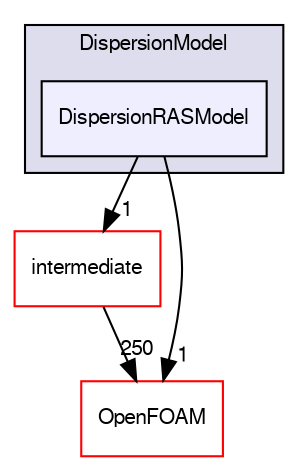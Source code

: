 digraph "src/lagrangian/Turbulence/submodels/Kinematic/DispersionModel/DispersionRASModel" {
  bgcolor=transparent;
  compound=true
  node [ fontsize="10", fontname="FreeSans"];
  edge [ labelfontsize="10", labelfontname="FreeSans"];
  subgraph clusterdir_15cd1e7e39bfa5ecdc915a073e7cec5c {
    graph [ bgcolor="#ddddee", pencolor="black", label="DispersionModel" fontname="FreeSans", fontsize="10", URL="dir_15cd1e7e39bfa5ecdc915a073e7cec5c.html"]
  dir_219e690c8154d6d2efb1597df25583da [shape=box, label="DispersionRASModel", style="filled", fillcolor="#eeeeff", pencolor="black", URL="dir_219e690c8154d6d2efb1597df25583da.html"];
  }
  dir_d3c32a493136c130c1f0d51f4f35c297 [shape=box label="intermediate" color="red" URL="dir_d3c32a493136c130c1f0d51f4f35c297.html"];
  dir_c5473ff19b20e6ec4dfe5c310b3778a8 [shape=box label="OpenFOAM" color="red" URL="dir_c5473ff19b20e6ec4dfe5c310b3778a8.html"];
  dir_d3c32a493136c130c1f0d51f4f35c297->dir_c5473ff19b20e6ec4dfe5c310b3778a8 [headlabel="250", labeldistance=1.5 headhref="dir_001214_001732.html"];
  dir_219e690c8154d6d2efb1597df25583da->dir_d3c32a493136c130c1f0d51f4f35c297 [headlabel="1", labeldistance=1.5 headhref="dir_001542_001214.html"];
  dir_219e690c8154d6d2efb1597df25583da->dir_c5473ff19b20e6ec4dfe5c310b3778a8 [headlabel="1", labeldistance=1.5 headhref="dir_001542_001732.html"];
}
